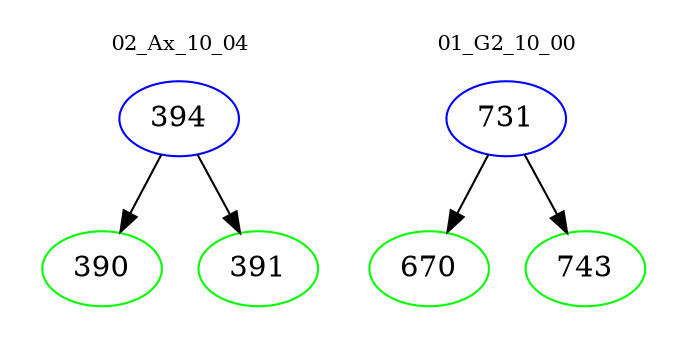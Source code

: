 digraph{
subgraph cluster_0 {
color = white
label = "02_Ax_10_04";
fontsize=10;
T0_394 [label="394", color="blue"]
T0_394 -> T0_390 [color="black"]
T0_390 [label="390", color="green"]
T0_394 -> T0_391 [color="black"]
T0_391 [label="391", color="green"]
}
subgraph cluster_1 {
color = white
label = "01_G2_10_00";
fontsize=10;
T1_731 [label="731", color="blue"]
T1_731 -> T1_670 [color="black"]
T1_670 [label="670", color="green"]
T1_731 -> T1_743 [color="black"]
T1_743 [label="743", color="green"]
}
}
